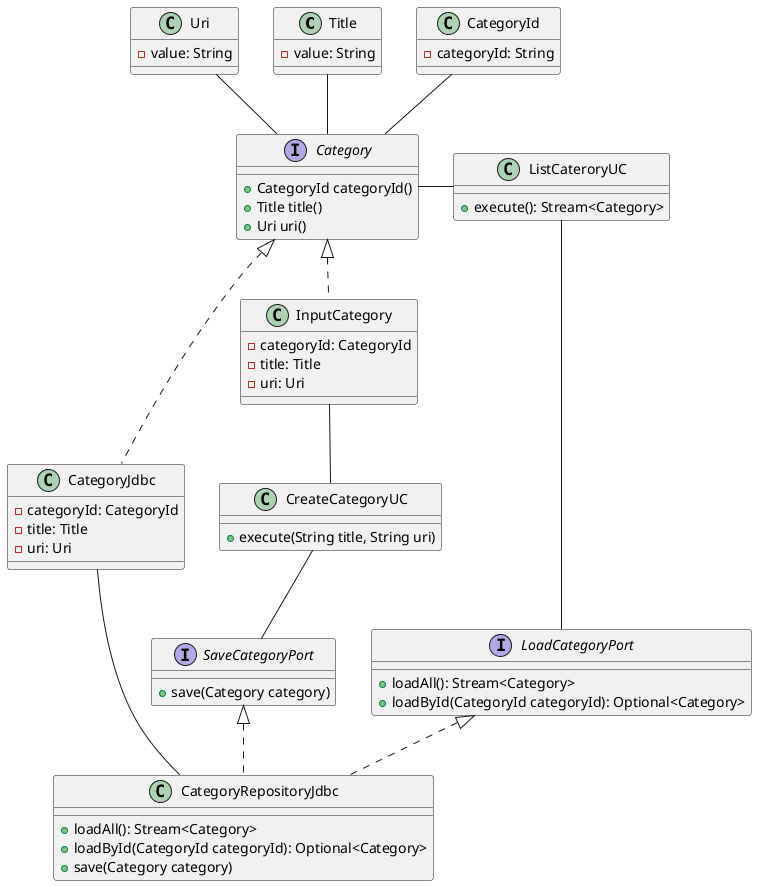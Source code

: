 @startuml 'catalog-class-diagram'

    class Title {
        - value: String
    }

    class Uri {
        - value: String
    }

    class CategoryId {
        - categoryId: String
    }

    interface Category {
        + CategoryId categoryId()
        + Title title()
        + Uri uri()
    }

    class CategoryJdbc implements Category {
        - categoryId: CategoryId
        - title: Title
        - uri: Uri
    }

    class InputCategory implements Category {
        - categoryId: CategoryId
        - title: Title
        - uri: Uri
    }

    interface LoadCategoryPort {
        + loadAll(): Stream<Category>
        + loadById(CategoryId categoryId): Optional<Category>
    }

    interface SaveCategoryPort {
        + save(Category category)
    }

    class CategoryRepositoryJdbc implements LoadCategoryPort, SaveCategoryPort {
        + loadAll(): Stream<Category>
        + loadById(CategoryId categoryId): Optional<Category>
        + save(Category category)
    }

    class ListCateroryUC {
        + execute(): Stream<Category>
    }

    class CreateCategoryUC {
        + execute(String title, String uri)
    }

    Category -up- CategoryId
    Category -up- Title
    Category -up- Uri

    ListCateroryUC -left- Category
    ListCateroryUC -- LoadCategoryPort
    CreateCategoryUC -up- InputCategory
    CreateCategoryUC -- SaveCategoryPort

    CategoryRepositoryJdbc -left- CategoryJdbc
@enduml